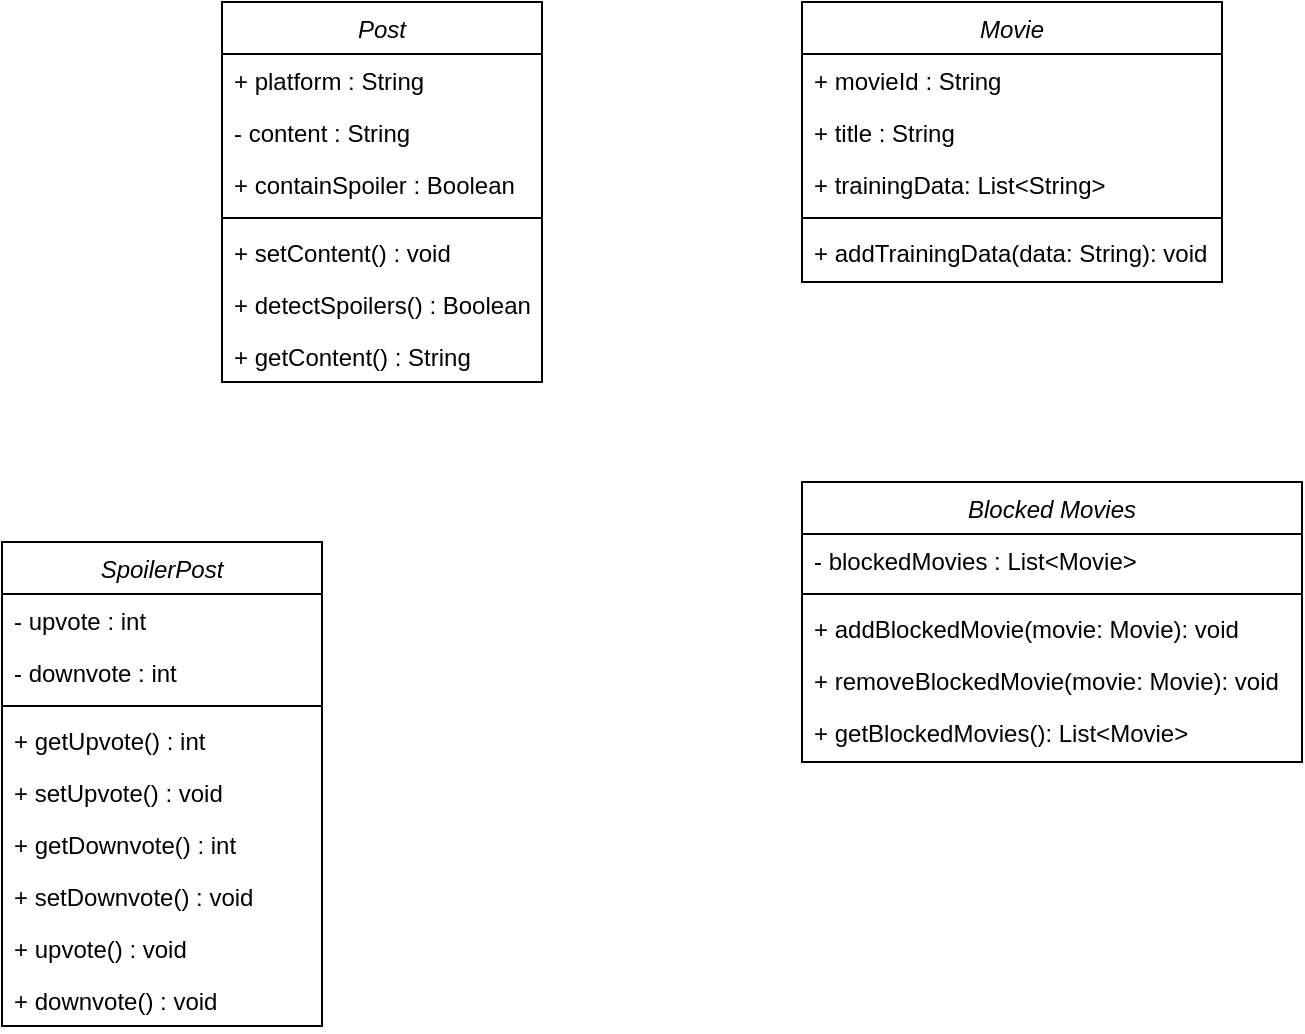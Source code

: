 <mxfile version="22.1.17" type="github">
  <diagram id="C5RBs43oDa-KdzZeNtuy" name="Page-1">
    <mxGraphModel dx="1379" dy="751" grid="1" gridSize="10" guides="1" tooltips="1" connect="1" arrows="1" fold="1" page="1" pageScale="1" pageWidth="827" pageHeight="1169" math="0" shadow="0">
      <root>
        <mxCell id="WIyWlLk6GJQsqaUBKTNV-0" />
        <mxCell id="WIyWlLk6GJQsqaUBKTNV-1" parent="WIyWlLk6GJQsqaUBKTNV-0" />
        <mxCell id="zkfFHV4jXpPFQw0GAbJ--0" value="Post" style="swimlane;fontStyle=2;align=center;verticalAlign=top;childLayout=stackLayout;horizontal=1;startSize=26;horizontalStack=0;resizeParent=1;resizeLast=0;collapsible=1;marginBottom=0;rounded=0;shadow=0;strokeWidth=1;" parent="WIyWlLk6GJQsqaUBKTNV-1" vertex="1">
          <mxGeometry x="220" y="120" width="160" height="190" as="geometry">
            <mxRectangle x="230" y="140" width="160" height="26" as="alternateBounds" />
          </mxGeometry>
        </mxCell>
        <mxCell id="zkfFHV4jXpPFQw0GAbJ--1" value="+ platform : String" style="text;align=left;verticalAlign=top;spacingLeft=4;spacingRight=4;overflow=hidden;rotatable=0;points=[[0,0.5],[1,0.5]];portConstraint=eastwest;" parent="zkfFHV4jXpPFQw0GAbJ--0" vertex="1">
          <mxGeometry y="26" width="160" height="26" as="geometry" />
        </mxCell>
        <mxCell id="K93Vk8n9bEEY8AUIn3MC-0" value="- content : String" style="text;align=left;verticalAlign=top;spacingLeft=4;spacingRight=4;overflow=hidden;rotatable=0;points=[[0,0.5],[1,0.5]];portConstraint=eastwest;" vertex="1" parent="zkfFHV4jXpPFQw0GAbJ--0">
          <mxGeometry y="52" width="160" height="26" as="geometry" />
        </mxCell>
        <mxCell id="K93Vk8n9bEEY8AUIn3MC-2" value="+ containSpoiler : Boolean" style="text;align=left;verticalAlign=top;spacingLeft=4;spacingRight=4;overflow=hidden;rotatable=0;points=[[0,0.5],[1,0.5]];portConstraint=eastwest;" vertex="1" parent="zkfFHV4jXpPFQw0GAbJ--0">
          <mxGeometry y="78" width="160" height="26" as="geometry" />
        </mxCell>
        <mxCell id="zkfFHV4jXpPFQw0GAbJ--4" value="" style="line;html=1;strokeWidth=1;align=left;verticalAlign=middle;spacingTop=-1;spacingLeft=3;spacingRight=3;rotatable=0;labelPosition=right;points=[];portConstraint=eastwest;" parent="zkfFHV4jXpPFQw0GAbJ--0" vertex="1">
          <mxGeometry y="104" width="160" height="8" as="geometry" />
        </mxCell>
        <mxCell id="zkfFHV4jXpPFQw0GAbJ--5" value="+ setContent() : void" style="text;align=left;verticalAlign=top;spacingLeft=4;spacingRight=4;overflow=hidden;rotatable=0;points=[[0,0.5],[1,0.5]];portConstraint=eastwest;" parent="zkfFHV4jXpPFQw0GAbJ--0" vertex="1">
          <mxGeometry y="112" width="160" height="26" as="geometry" />
        </mxCell>
        <mxCell id="K93Vk8n9bEEY8AUIn3MC-1" value="+ detectSpoilers() : Boolean" style="text;align=left;verticalAlign=top;spacingLeft=4;spacingRight=4;overflow=hidden;rotatable=0;points=[[0,0.5],[1,0.5]];portConstraint=eastwest;" vertex="1" parent="zkfFHV4jXpPFQw0GAbJ--0">
          <mxGeometry y="138" width="160" height="26" as="geometry" />
        </mxCell>
        <mxCell id="K93Vk8n9bEEY8AUIn3MC-3" value="+ getContent() : String" style="text;align=left;verticalAlign=top;spacingLeft=4;spacingRight=4;overflow=hidden;rotatable=0;points=[[0,0.5],[1,0.5]];portConstraint=eastwest;" vertex="1" parent="zkfFHV4jXpPFQw0GAbJ--0">
          <mxGeometry y="164" width="160" height="26" as="geometry" />
        </mxCell>
        <mxCell id="K93Vk8n9bEEY8AUIn3MC-4" value="Movie" style="swimlane;fontStyle=2;align=center;verticalAlign=top;childLayout=stackLayout;horizontal=1;startSize=26;horizontalStack=0;resizeParent=1;resizeLast=0;collapsible=1;marginBottom=0;rounded=0;shadow=0;strokeWidth=1;" vertex="1" parent="WIyWlLk6GJQsqaUBKTNV-1">
          <mxGeometry x="510" y="120" width="210" height="140" as="geometry">
            <mxRectangle x="230" y="140" width="160" height="26" as="alternateBounds" />
          </mxGeometry>
        </mxCell>
        <mxCell id="K93Vk8n9bEEY8AUIn3MC-5" value="+ movieId : String" style="text;align=left;verticalAlign=top;spacingLeft=4;spacingRight=4;overflow=hidden;rotatable=0;points=[[0,0.5],[1,0.5]];portConstraint=eastwest;" vertex="1" parent="K93Vk8n9bEEY8AUIn3MC-4">
          <mxGeometry y="26" width="210" height="26" as="geometry" />
        </mxCell>
        <mxCell id="K93Vk8n9bEEY8AUIn3MC-6" value="+ title : String" style="text;align=left;verticalAlign=top;spacingLeft=4;spacingRight=4;overflow=hidden;rotatable=0;points=[[0,0.5],[1,0.5]];portConstraint=eastwest;" vertex="1" parent="K93Vk8n9bEEY8AUIn3MC-4">
          <mxGeometry y="52" width="210" height="26" as="geometry" />
        </mxCell>
        <mxCell id="K93Vk8n9bEEY8AUIn3MC-7" value="+ trainingData: List&lt;String&gt;" style="text;align=left;verticalAlign=top;spacingLeft=4;spacingRight=4;overflow=hidden;rotatable=0;points=[[0,0.5],[1,0.5]];portConstraint=eastwest;" vertex="1" parent="K93Vk8n9bEEY8AUIn3MC-4">
          <mxGeometry y="78" width="210" height="26" as="geometry" />
        </mxCell>
        <mxCell id="K93Vk8n9bEEY8AUIn3MC-8" value="" style="line;html=1;strokeWidth=1;align=left;verticalAlign=middle;spacingTop=-1;spacingLeft=3;spacingRight=3;rotatable=0;labelPosition=right;points=[];portConstraint=eastwest;" vertex="1" parent="K93Vk8n9bEEY8AUIn3MC-4">
          <mxGeometry y="104" width="210" height="8" as="geometry" />
        </mxCell>
        <mxCell id="K93Vk8n9bEEY8AUIn3MC-9" value="+ addTrainingData(data: String): void" style="text;align=left;verticalAlign=top;spacingLeft=4;spacingRight=4;overflow=hidden;rotatable=0;points=[[0,0.5],[1,0.5]];portConstraint=eastwest;" vertex="1" parent="K93Vk8n9bEEY8AUIn3MC-4">
          <mxGeometry y="112" width="210" height="26" as="geometry" />
        </mxCell>
        <mxCell id="K93Vk8n9bEEY8AUIn3MC-12" value="Blocked Movies" style="swimlane;fontStyle=2;align=center;verticalAlign=top;childLayout=stackLayout;horizontal=1;startSize=26;horizontalStack=0;resizeParent=1;resizeLast=0;collapsible=1;marginBottom=0;rounded=0;shadow=0;strokeWidth=1;" vertex="1" parent="WIyWlLk6GJQsqaUBKTNV-1">
          <mxGeometry x="510" y="360" width="250" height="140" as="geometry">
            <mxRectangle x="230" y="140" width="160" height="26" as="alternateBounds" />
          </mxGeometry>
        </mxCell>
        <mxCell id="K93Vk8n9bEEY8AUIn3MC-13" value="- blockedMovies : List&lt;Movie&gt;" style="text;align=left;verticalAlign=top;spacingLeft=4;spacingRight=4;overflow=hidden;rotatable=0;points=[[0,0.5],[1,0.5]];portConstraint=eastwest;" vertex="1" parent="K93Vk8n9bEEY8AUIn3MC-12">
          <mxGeometry y="26" width="250" height="26" as="geometry" />
        </mxCell>
        <mxCell id="K93Vk8n9bEEY8AUIn3MC-16" value="" style="line;html=1;strokeWidth=1;align=left;verticalAlign=middle;spacingTop=-1;spacingLeft=3;spacingRight=3;rotatable=0;labelPosition=right;points=[];portConstraint=eastwest;" vertex="1" parent="K93Vk8n9bEEY8AUIn3MC-12">
          <mxGeometry y="52" width="250" height="8" as="geometry" />
        </mxCell>
        <mxCell id="K93Vk8n9bEEY8AUIn3MC-17" value="+ addBlockedMovie(movie: Movie): void" style="text;align=left;verticalAlign=top;spacingLeft=4;spacingRight=4;overflow=hidden;rotatable=0;points=[[0,0.5],[1,0.5]];portConstraint=eastwest;" vertex="1" parent="K93Vk8n9bEEY8AUIn3MC-12">
          <mxGeometry y="60" width="250" height="26" as="geometry" />
        </mxCell>
        <mxCell id="K93Vk8n9bEEY8AUIn3MC-18" value="+ removeBlockedMovie(movie: Movie): void" style="text;align=left;verticalAlign=top;spacingLeft=4;spacingRight=4;overflow=hidden;rotatable=0;points=[[0,0.5],[1,0.5]];portConstraint=eastwest;" vertex="1" parent="K93Vk8n9bEEY8AUIn3MC-12">
          <mxGeometry y="86" width="250" height="26" as="geometry" />
        </mxCell>
        <mxCell id="K93Vk8n9bEEY8AUIn3MC-19" value="+ getBlockedMovies(): List&lt;Movie&gt;" style="text;align=left;verticalAlign=top;spacingLeft=4;spacingRight=4;overflow=hidden;rotatable=0;points=[[0,0.5],[1,0.5]];portConstraint=eastwest;" vertex="1" parent="K93Vk8n9bEEY8AUIn3MC-12">
          <mxGeometry y="112" width="250" height="26" as="geometry" />
        </mxCell>
        <mxCell id="K93Vk8n9bEEY8AUIn3MC-20" value="SpoilerPost" style="swimlane;fontStyle=2;align=center;verticalAlign=top;childLayout=stackLayout;horizontal=1;startSize=26;horizontalStack=0;resizeParent=1;resizeLast=0;collapsible=1;marginBottom=0;rounded=0;shadow=0;strokeWidth=1;" vertex="1" parent="WIyWlLk6GJQsqaUBKTNV-1">
          <mxGeometry x="110" y="390" width="160" height="242" as="geometry">
            <mxRectangle x="230" y="140" width="160" height="26" as="alternateBounds" />
          </mxGeometry>
        </mxCell>
        <mxCell id="K93Vk8n9bEEY8AUIn3MC-21" value="- upvote : int" style="text;align=left;verticalAlign=top;spacingLeft=4;spacingRight=4;overflow=hidden;rotatable=0;points=[[0,0.5],[1,0.5]];portConstraint=eastwest;" vertex="1" parent="K93Vk8n9bEEY8AUIn3MC-20">
          <mxGeometry y="26" width="160" height="26" as="geometry" />
        </mxCell>
        <mxCell id="K93Vk8n9bEEY8AUIn3MC-28" value="- downvote : int" style="text;align=left;verticalAlign=top;spacingLeft=4;spacingRight=4;overflow=hidden;rotatable=0;points=[[0,0.5],[1,0.5]];portConstraint=eastwest;" vertex="1" parent="K93Vk8n9bEEY8AUIn3MC-20">
          <mxGeometry y="52" width="160" height="26" as="geometry" />
        </mxCell>
        <mxCell id="K93Vk8n9bEEY8AUIn3MC-24" value="" style="line;html=1;strokeWidth=1;align=left;verticalAlign=middle;spacingTop=-1;spacingLeft=3;spacingRight=3;rotatable=0;labelPosition=right;points=[];portConstraint=eastwest;" vertex="1" parent="K93Vk8n9bEEY8AUIn3MC-20">
          <mxGeometry y="78" width="160" height="8" as="geometry" />
        </mxCell>
        <mxCell id="K93Vk8n9bEEY8AUIn3MC-29" value="+ getUpvote() : int" style="text;align=left;verticalAlign=top;spacingLeft=4;spacingRight=4;overflow=hidden;rotatable=0;points=[[0,0.5],[1,0.5]];portConstraint=eastwest;" vertex="1" parent="K93Vk8n9bEEY8AUIn3MC-20">
          <mxGeometry y="86" width="160" height="26" as="geometry" />
        </mxCell>
        <mxCell id="K93Vk8n9bEEY8AUIn3MC-30" value="+ setUpvote() : void" style="text;align=left;verticalAlign=top;spacingLeft=4;spacingRight=4;overflow=hidden;rotatable=0;points=[[0,0.5],[1,0.5]];portConstraint=eastwest;" vertex="1" parent="K93Vk8n9bEEY8AUIn3MC-20">
          <mxGeometry y="112" width="160" height="26" as="geometry" />
        </mxCell>
        <mxCell id="K93Vk8n9bEEY8AUIn3MC-34" value="+ getDownvote() : int" style="text;align=left;verticalAlign=top;spacingLeft=4;spacingRight=4;overflow=hidden;rotatable=0;points=[[0,0.5],[1,0.5]];portConstraint=eastwest;" vertex="1" parent="K93Vk8n9bEEY8AUIn3MC-20">
          <mxGeometry y="138" width="160" height="26" as="geometry" />
        </mxCell>
        <mxCell id="K93Vk8n9bEEY8AUIn3MC-35" value="+ setDownvote() : void" style="text;align=left;verticalAlign=top;spacingLeft=4;spacingRight=4;overflow=hidden;rotatable=0;points=[[0,0.5],[1,0.5]];portConstraint=eastwest;" vertex="1" parent="K93Vk8n9bEEY8AUIn3MC-20">
          <mxGeometry y="164" width="160" height="26" as="geometry" />
        </mxCell>
        <mxCell id="K93Vk8n9bEEY8AUIn3MC-33" value="+ upvote() : void" style="text;align=left;verticalAlign=top;spacingLeft=4;spacingRight=4;overflow=hidden;rotatable=0;points=[[0,0.5],[1,0.5]];portConstraint=eastwest;" vertex="1" parent="K93Vk8n9bEEY8AUIn3MC-20">
          <mxGeometry y="190" width="160" height="26" as="geometry" />
        </mxCell>
        <mxCell id="K93Vk8n9bEEY8AUIn3MC-36" value="+ downvote() : void" style="text;align=left;verticalAlign=top;spacingLeft=4;spacingRight=4;overflow=hidden;rotatable=0;points=[[0,0.5],[1,0.5]];portConstraint=eastwest;" vertex="1" parent="K93Vk8n9bEEY8AUIn3MC-20">
          <mxGeometry y="216" width="160" height="26" as="geometry" />
        </mxCell>
      </root>
    </mxGraphModel>
  </diagram>
</mxfile>
